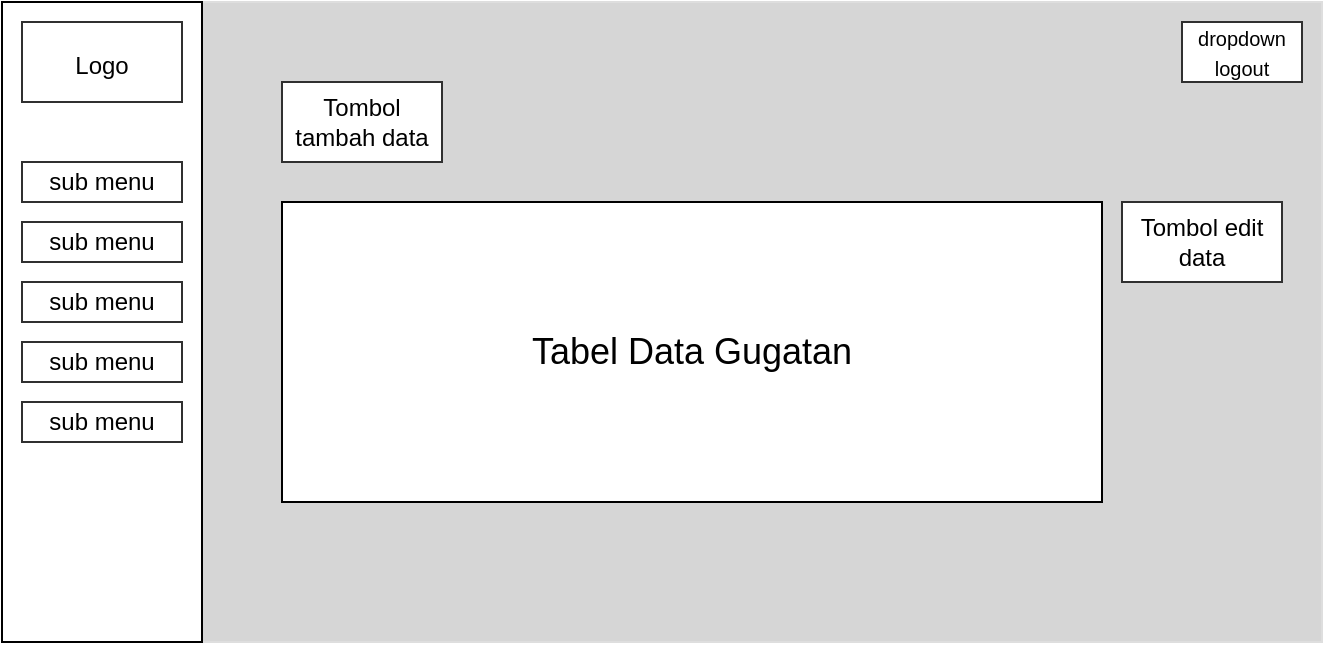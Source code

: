 <mxfile version="18.0.4" type="github"><diagram id="pN3tOv0Hnyo84Ak2nDvD" name="Page-1"><mxGraphModel dx="1621" dy="513" grid="1" gridSize="10" guides="1" tooltips="1" connect="1" arrows="1" fold="1" page="1" pageScale="1" pageWidth="583" pageHeight="827" math="0" shadow="0"><root><mxCell id="0"/><mxCell id="1" parent="0"/><mxCell id="QvEs3cgh8W8eg8W6o5l4-6" value="" style="rounded=0;whiteSpace=wrap;html=1;fontSize=18;fillColor=#D6D6D6;strokeColor=#DEDEDE;" parent="1" vertex="1"><mxGeometry x="-80" y="40" width="660" height="320" as="geometry"/></mxCell><mxCell id="QvEs3cgh8W8eg8W6o5l4-3" value="&lt;span style=&quot;font-size: 18px;&quot;&gt;&lt;br&gt;&lt;/span&gt;" style="rounded=0;whiteSpace=wrap;html=1;" parent="1" vertex="1"><mxGeometry x="-80" y="40" width="100" height="320" as="geometry"/></mxCell><mxCell id="QvEs3cgh8W8eg8W6o5l4-4" value="&lt;font style=&quot;font-size: 18px;&quot;&gt;Tabel Data Gugatan&lt;/font&gt;" style="rounded=0;whiteSpace=wrap;html=1;" parent="1" vertex="1"><mxGeometry x="60" y="140" width="410" height="150" as="geometry"/></mxCell><mxCell id="QvEs3cgh8W8eg8W6o5l4-7" value="&lt;font style=&quot;font-size: 12px;&quot;&gt;Logo&lt;/font&gt;" style="rounded=0;whiteSpace=wrap;html=1;shadow=0;fontSize=18;strokeColor=#303030;fillColor=#FFFFFF;" parent="1" vertex="1"><mxGeometry x="-70" y="50" width="80" height="40" as="geometry"/></mxCell><mxCell id="QvEs3cgh8W8eg8W6o5l4-8" value="sub menu" style="rounded=0;whiteSpace=wrap;html=1;shadow=0;fontSize=12;strokeColor=#303030;fillColor=#FFFFFF;" parent="1" vertex="1"><mxGeometry x="-70" y="120" width="80" height="20" as="geometry"/></mxCell><mxCell id="QvEs3cgh8W8eg8W6o5l4-9" value="sub menu" style="rounded=0;whiteSpace=wrap;html=1;shadow=0;fontSize=12;strokeColor=#303030;fillColor=#FFFFFF;" parent="1" vertex="1"><mxGeometry x="-70" y="240" width="80" height="20" as="geometry"/></mxCell><mxCell id="QvEs3cgh8W8eg8W6o5l4-10" value="sub menu" style="rounded=0;whiteSpace=wrap;html=1;shadow=0;fontSize=12;strokeColor=#303030;fillColor=#FFFFFF;" parent="1" vertex="1"><mxGeometry x="-70" y="210" width="80" height="20" as="geometry"/></mxCell><mxCell id="QvEs3cgh8W8eg8W6o5l4-11" value="sub menu" style="rounded=0;whiteSpace=wrap;html=1;shadow=0;fontSize=12;strokeColor=#303030;fillColor=#FFFFFF;" parent="1" vertex="1"><mxGeometry x="-70" y="180" width="80" height="20" as="geometry"/></mxCell><mxCell id="QvEs3cgh8W8eg8W6o5l4-12" value="sub menu" style="rounded=0;whiteSpace=wrap;html=1;shadow=0;fontSize=12;strokeColor=#303030;fillColor=#FFFFFF;" parent="1" vertex="1"><mxGeometry x="-70" y="150" width="80" height="20" as="geometry"/></mxCell><mxCell id="QvEs3cgh8W8eg8W6o5l4-20" value="Tombol tambah data" style="rounded=0;whiteSpace=wrap;html=1;shadow=0;fontSize=12;strokeColor=#303030;fillColor=#FFFFFF;" parent="1" vertex="1"><mxGeometry x="60" y="80" width="80" height="40" as="geometry"/></mxCell><mxCell id="QvEs3cgh8W8eg8W6o5l4-21" value="Tombol edit data" style="rounded=0;whiteSpace=wrap;html=1;shadow=0;fontSize=12;strokeColor=#303030;fillColor=#FFFFFF;" parent="1" vertex="1"><mxGeometry x="480" y="140" width="80" height="40" as="geometry"/></mxCell><mxCell id="QvEs3cgh8W8eg8W6o5l4-22" value="&lt;font style=&quot;font-size: 10px;&quot;&gt;dropdown logout&lt;/font&gt;" style="rounded=0;whiteSpace=wrap;html=1;shadow=0;fontSize=12;strokeColor=#303030;fillColor=#FFFFFF;" parent="1" vertex="1"><mxGeometry x="510" y="50" width="60" height="30" as="geometry"/></mxCell></root></mxGraphModel></diagram></mxfile>